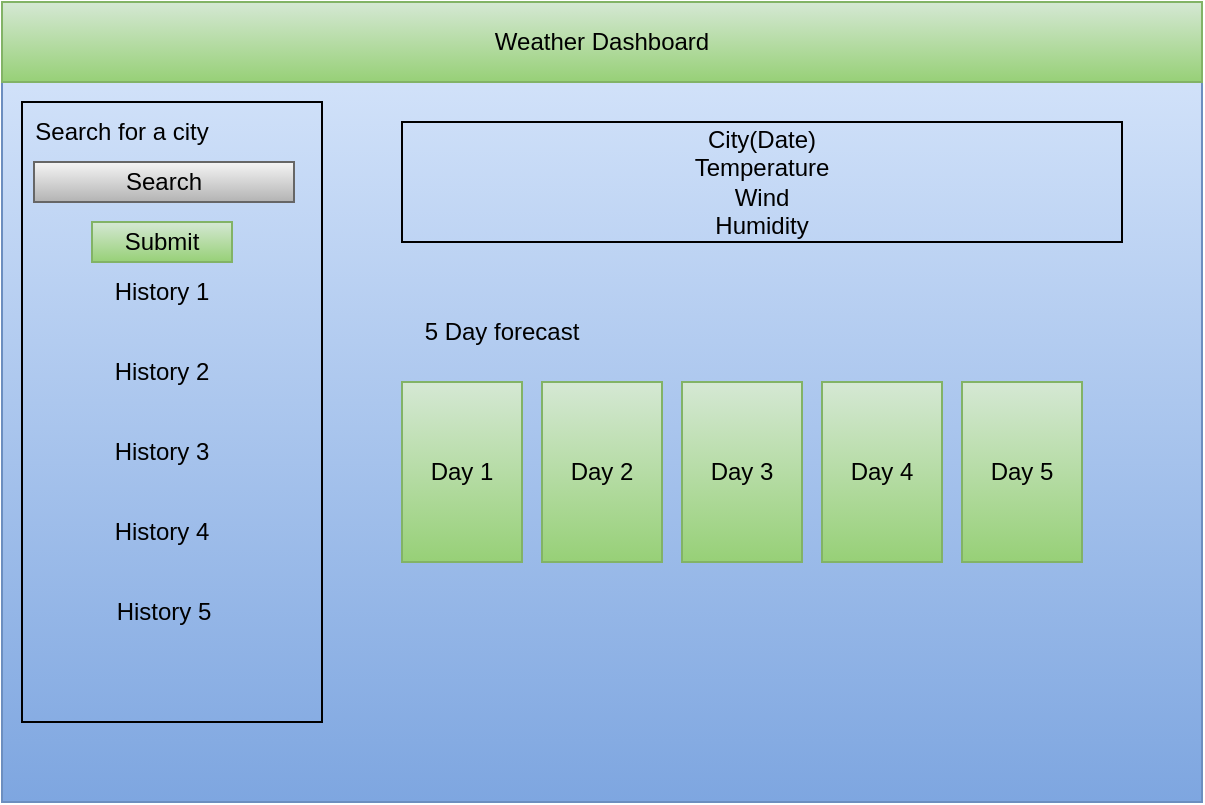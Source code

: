 <mxfile>
    <diagram id="44l9mHusMp0AXN1jFbcd" name="Page-1">
        <mxGraphModel dx="832" dy="568" grid="1" gridSize="10" guides="1" tooltips="1" connect="1" arrows="1" fold="1" page="1" pageScale="1" pageWidth="850" pageHeight="1100" math="0" shadow="0">
            <root>
                <mxCell id="0"/>
                <mxCell id="1" parent="0"/>
                <mxCell id="2" value="" style="rounded=0;whiteSpace=wrap;html=1;fillColor=#dae8fc;strokeColor=#6c8ebf;gradientColor=#7ea6e0;" vertex="1" parent="1">
                    <mxGeometry x="120" y="80" width="600" height="400" as="geometry"/>
                </mxCell>
                <mxCell id="3" value="Weather Dashboard" style="rounded=0;whiteSpace=wrap;html=1;fillColor=#d5e8d4;gradientColor=#97d077;strokeColor=#82b366;" vertex="1" parent="1">
                    <mxGeometry x="120" y="80" width="600" height="40" as="geometry"/>
                </mxCell>
                <mxCell id="4" value="City(Date)&lt;br&gt;Temperature&lt;br&gt;Wind&lt;br&gt;Humidity" style="rounded=0;whiteSpace=wrap;html=1;fillColor=none;" vertex="1" parent="1">
                    <mxGeometry x="320" y="140" width="360" height="60" as="geometry"/>
                </mxCell>
                <mxCell id="5" value="" style="rounded=0;whiteSpace=wrap;html=1;fillColor=none;" vertex="1" parent="1">
                    <mxGeometry x="130" y="130" width="150" height="310" as="geometry"/>
                </mxCell>
                <mxCell id="6" value="Search for a city" style="text;html=1;strokeColor=none;fillColor=none;align=center;verticalAlign=middle;whiteSpace=wrap;rounded=0;" vertex="1" parent="1">
                    <mxGeometry x="130" y="130" width="100" height="30" as="geometry"/>
                </mxCell>
                <mxCell id="7" value="History 5" style="text;html=1;strokeColor=none;fillColor=none;align=center;verticalAlign=middle;whiteSpace=wrap;rounded=0;" vertex="1" parent="1">
                    <mxGeometry x="171" y="370" width="60" height="30" as="geometry"/>
                </mxCell>
                <mxCell id="8" value="History 4" style="text;html=1;strokeColor=none;fillColor=none;align=center;verticalAlign=middle;whiteSpace=wrap;rounded=0;" vertex="1" parent="1">
                    <mxGeometry x="170" y="330" width="60" height="30" as="geometry"/>
                </mxCell>
                <mxCell id="9" value="History 3" style="text;html=1;strokeColor=none;fillColor=none;align=center;verticalAlign=middle;whiteSpace=wrap;rounded=0;" vertex="1" parent="1">
                    <mxGeometry x="170" y="290" width="60" height="30" as="geometry"/>
                </mxCell>
                <mxCell id="10" value="History 2" style="text;html=1;strokeColor=none;fillColor=none;align=center;verticalAlign=middle;whiteSpace=wrap;rounded=0;" vertex="1" parent="1">
                    <mxGeometry x="170" y="250" width="60" height="30" as="geometry"/>
                </mxCell>
                <mxCell id="11" value="History 1" style="text;html=1;strokeColor=none;fillColor=none;align=center;verticalAlign=middle;whiteSpace=wrap;rounded=0;" vertex="1" parent="1">
                    <mxGeometry x="170" y="210" width="60" height="30" as="geometry"/>
                </mxCell>
                <mxCell id="13" value="5 Day forecast" style="text;html=1;strokeColor=none;fillColor=none;align=center;verticalAlign=middle;whiteSpace=wrap;rounded=0;" vertex="1" parent="1">
                    <mxGeometry x="320" y="230" width="100" height="30" as="geometry"/>
                </mxCell>
                <mxCell id="14" value="Search" style="rounded=0;whiteSpace=wrap;html=1;fillColor=#f5f5f5;gradientColor=#b3b3b3;strokeColor=#666666;fontColor=#000000;" vertex="1" parent="1">
                    <mxGeometry x="136" y="160" width="130" height="20" as="geometry"/>
                </mxCell>
                <mxCell id="15" value="Submit" style="rounded=0;whiteSpace=wrap;html=1;fillColor=#d5e8d4;gradientColor=#97d077;strokeColor=#82b366;" vertex="1" parent="1">
                    <mxGeometry x="165" y="190" width="70" height="20" as="geometry"/>
                </mxCell>
                <mxCell id="16" value="Day 1" style="rounded=0;whiteSpace=wrap;html=1;fillColor=#d5e8d4;gradientColor=#97d077;strokeColor=#82b366;" vertex="1" parent="1">
                    <mxGeometry x="320" y="270" width="60" height="90" as="geometry"/>
                </mxCell>
                <mxCell id="17" value="Day 2" style="rounded=0;whiteSpace=wrap;html=1;fillColor=#d5e8d4;gradientColor=#97d077;strokeColor=#82b366;" vertex="1" parent="1">
                    <mxGeometry x="390" y="270" width="60" height="90" as="geometry"/>
                </mxCell>
                <mxCell id="18" value="Day 3" style="rounded=0;whiteSpace=wrap;html=1;fillColor=#d5e8d4;gradientColor=#97d077;strokeColor=#82b366;" vertex="1" parent="1">
                    <mxGeometry x="460" y="270" width="60" height="90" as="geometry"/>
                </mxCell>
                <mxCell id="19" value="Day 4" style="rounded=0;whiteSpace=wrap;html=1;fillColor=#d5e8d4;gradientColor=#97d077;strokeColor=#82b366;" vertex="1" parent="1">
                    <mxGeometry x="530" y="270" width="60" height="90" as="geometry"/>
                </mxCell>
                <mxCell id="20" value="Day 5" style="rounded=0;whiteSpace=wrap;html=1;fillColor=#d5e8d4;gradientColor=#97d077;strokeColor=#82b366;" vertex="1" parent="1">
                    <mxGeometry x="600" y="270" width="60" height="90" as="geometry"/>
                </mxCell>
            </root>
        </mxGraphModel>
    </diagram>
</mxfile>
